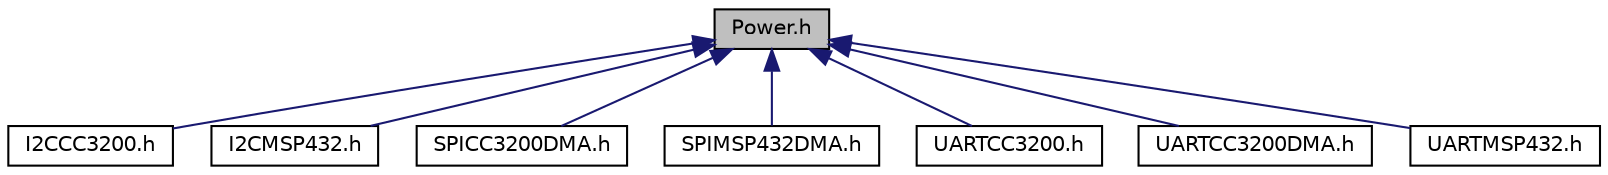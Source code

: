 digraph "Power.h"
{
  edge [fontname="Helvetica",fontsize="10",labelfontname="Helvetica",labelfontsize="10"];
  node [fontname="Helvetica",fontsize="10",shape=record];
  Node1 [label="Power.h",height=0.2,width=0.4,color="black", fillcolor="grey75", style="filled", fontcolor="black"];
  Node1 -> Node2 [dir="back",color="midnightblue",fontsize="10",style="solid"];
  Node2 [label="I2CCC3200.h",height=0.2,width=0.4,color="black", fillcolor="white", style="filled",URL="$_i2_c_c_c3200_8h.html",tooltip="I2C driver implementation for a CC3200 I2C controller. "];
  Node1 -> Node3 [dir="back",color="midnightblue",fontsize="10",style="solid"];
  Node3 [label="I2CMSP432.h",height=0.2,width=0.4,color="black", fillcolor="white", style="filled",URL="$_i2_c_m_s_p432_8h.html",tooltip="I2C driver implementation for the EUSCI controller on MSP432. "];
  Node1 -> Node4 [dir="back",color="midnightblue",fontsize="10",style="solid"];
  Node4 [label="SPICC3200DMA.h",height=0.2,width=0.4,color="black", fillcolor="white", style="filled",URL="$_s_p_i_c_c3200_d_m_a_8h.html",tooltip="SPI driver implementation for a CC3200 SPI controller using the micro DMA controller. "];
  Node1 -> Node5 [dir="back",color="midnightblue",fontsize="10",style="solid"];
  Node5 [label="SPIMSP432DMA.h",height=0.2,width=0.4,color="black", fillcolor="white", style="filled",URL="$_s_p_i_m_s_p432_d_m_a_8h.html",tooltip="SPI driver implementation for a EUSCI peripheral on MSP432 using the micro DMA controller. "];
  Node1 -> Node6 [dir="back",color="midnightblue",fontsize="10",style="solid"];
  Node6 [label="UARTCC3200.h",height=0.2,width=0.4,color="black", fillcolor="white", style="filled",URL="$_u_a_r_t_c_c3200_8h.html",tooltip="UART driver implementation for a CC3200 UART controller. "];
  Node1 -> Node7 [dir="back",color="midnightblue",fontsize="10",style="solid"];
  Node7 [label="UARTCC3200DMA.h",height=0.2,width=0.4,color="black", fillcolor="white", style="filled",URL="$_u_a_r_t_c_c3200_d_m_a_8h.html",tooltip="UART driver implementation for a CC3200 UART controller, using the micro DMA controller. "];
  Node1 -> Node8 [dir="back",color="midnightblue",fontsize="10",style="solid"];
  Node8 [label="UARTMSP432.h",height=0.2,width=0.4,color="black", fillcolor="white", style="filled",URL="$_u_a_r_t_m_s_p432_8h.html",tooltip="UART driver implementation for a EUSCIA peripheral for MSP432. "];
}
